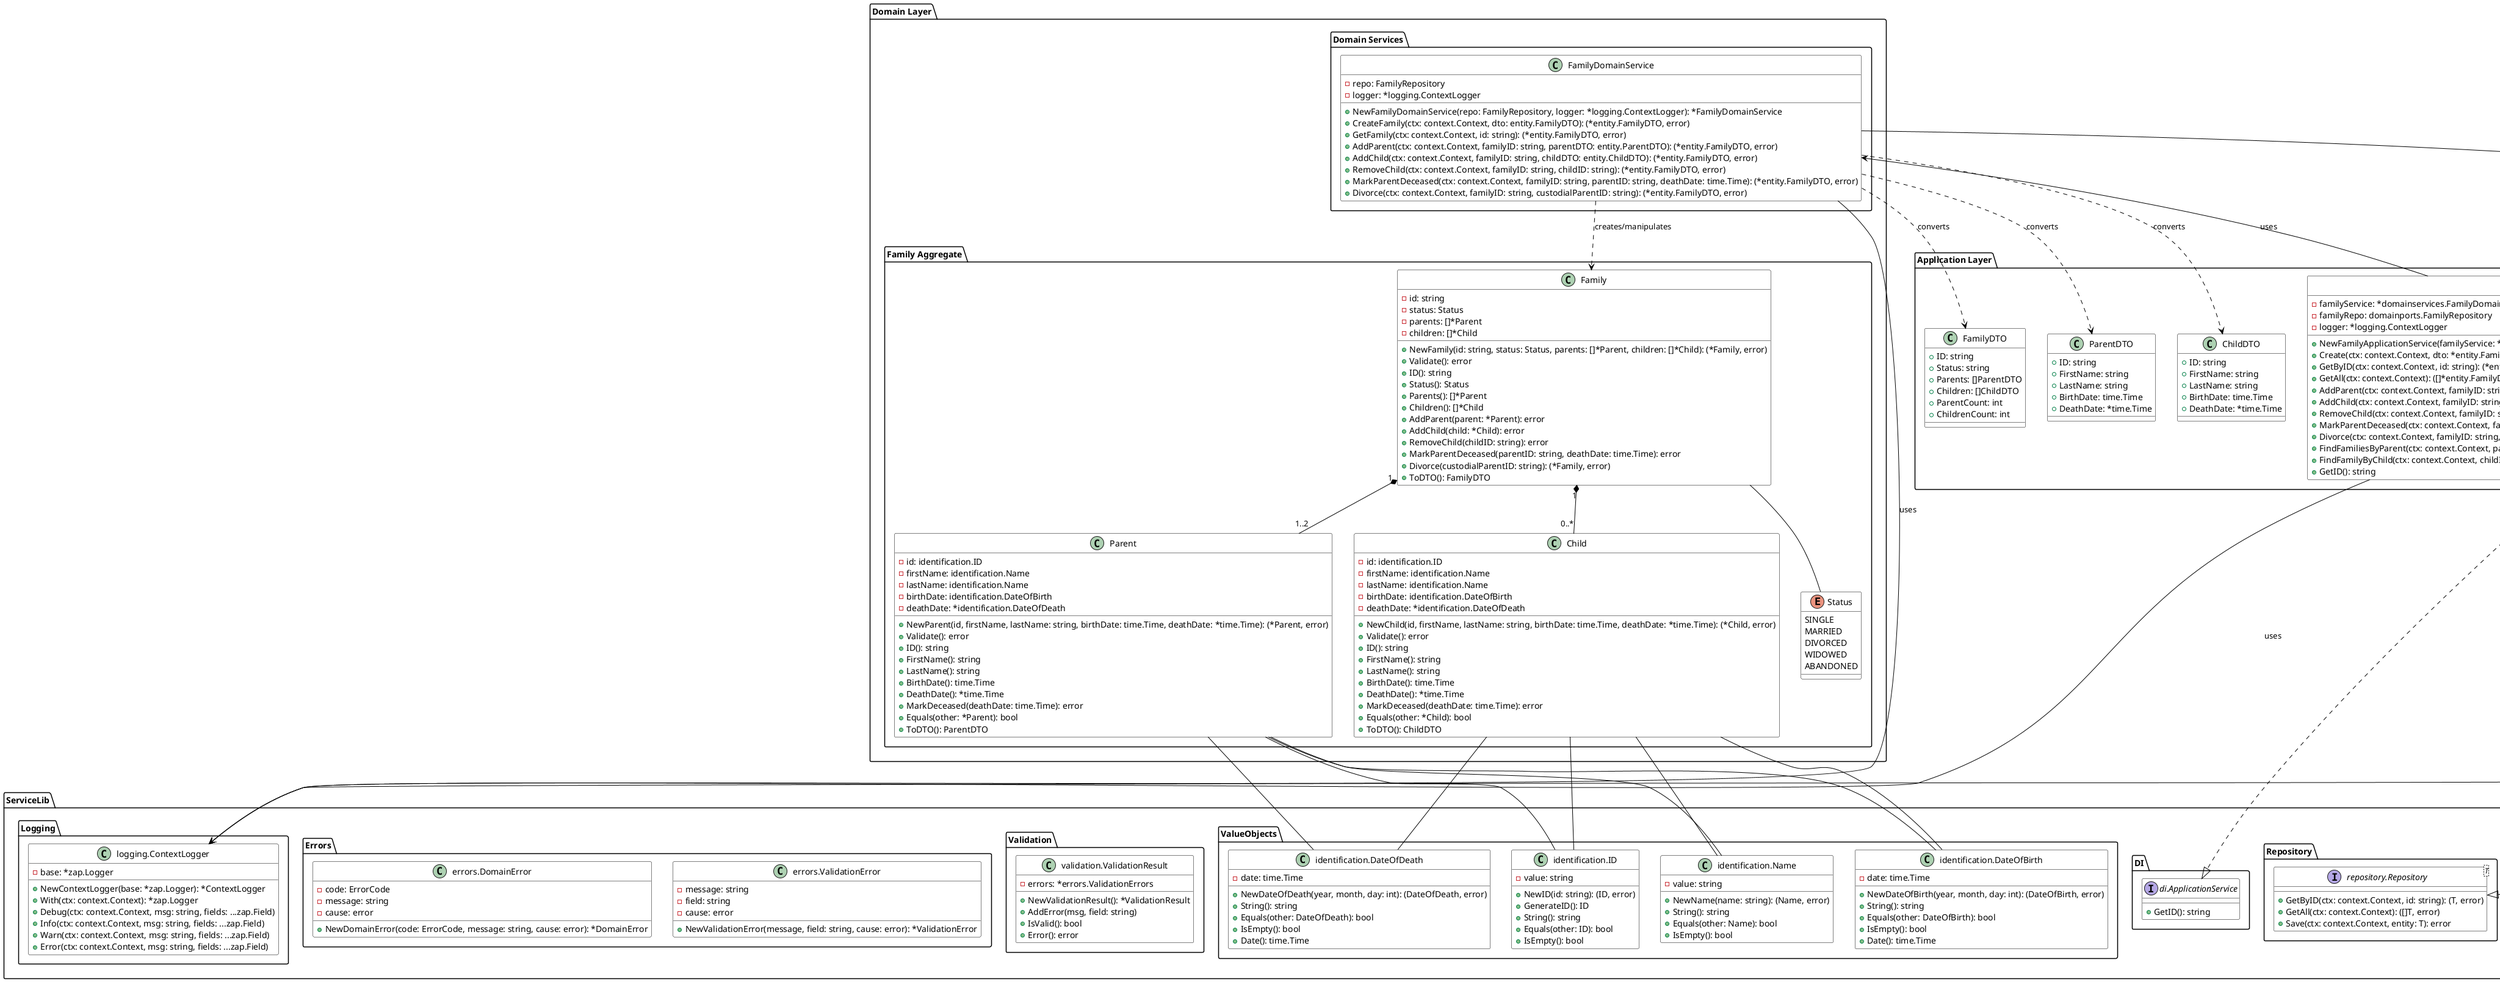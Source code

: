 @startuml SDD Class Diagram

skinparam class {
  BackgroundColor white
  ArrowColor black
  BorderColor black
}

package "ServiceLib" {
  package "ValueObjects" {
    class "identification.ID" as ID {
      -value: string
      +NewID(id: string): (ID, error)
      +GenerateID(): ID
      +String(): string
      +Equals(other: ID): bool
      +IsEmpty(): bool
    }

    class "identification.Name" as Name {
      -value: string
      +NewName(name: string): (Name, error)
      +String(): string
      +Equals(other: Name): bool
      +IsEmpty(): bool
    }

    class "identification.DateOfBirth" as DateOfBirth {
      -date: time.Time
      +NewDateOfBirth(year, month, day: int): (DateOfBirth, error)
      +String(): string
      +Equals(other: DateOfBirth): bool
      +IsEmpty(): bool
      +Date(): time.Time
    }

    class "identification.DateOfDeath" as DateOfDeath {
      -date: time.Time
      +NewDateOfDeath(year, month, day: int): (DateOfDeath, error)
      +String(): string
      +Equals(other: DateOfDeath): bool
      +IsEmpty(): bool
      +Date(): time.Time
    }
  }

  package "Repository" {
    interface "repository.Repository<T>" as ServiceLibRepository {
      +GetByID(ctx: context.Context, id: string): (T, error)
      +GetAll(ctx: context.Context): ([]T, error)
      +Save(ctx: context.Context, entity: T): error
    }
  }

  package "DI" {
    interface "di.ApplicationService" as ServiceLibApplicationService {
      +GetID(): string
    }
  }

  package "Validation" {
    class "validation.ValidationResult" as ValidationResult {
      -errors: *errors.ValidationErrors
      +NewValidationResult(): *ValidationResult
      +AddError(msg, field: string)
      +IsValid(): bool
      +Error(): error
    }
  }

  package "Errors" {
    class "errors.ValidationError" as ValidationError {
      -message: string
      -field: string
      -cause: error
      +NewValidationError(message, field: string, cause: error): *ValidationError
    }

    class "errors.DomainError" as DomainError {
      -code: ErrorCode
      -message: string
      -cause: error
      +NewDomainError(code: ErrorCode, message: string, cause: error): *DomainError
    }
  }

  package "Logging" {
    class "logging.ContextLogger" as ContextLogger {
      -base: *zap.Logger
      +NewContextLogger(base: *zap.Logger): *ContextLogger
      +With(ctx: context.Context): *zap.Logger
      +Debug(ctx: context.Context, msg: string, fields: ...zap.Field)
      +Info(ctx: context.Context, msg: string, fields: ...zap.Field)
      +Warn(ctx: context.Context, msg: string, fields: ...zap.Field)
      +Error(ctx: context.Context, msg: string, fields: ...zap.Field)
    }
  }
}

package "Domain Layer" {
  package "Family Aggregate" {
    class Family {
      -id: string
      -status: Status
      -parents: []*Parent
      -children: []*Child
      +NewFamily(id: string, status: Status, parents: []*Parent, children: []*Child): (*Family, error)
      +Validate(): error
      +ID(): string
      +Status(): Status
      +Parents(): []*Parent
      +Children(): []*Child
      +AddParent(parent: *Parent): error
      +AddChild(child: *Child): error
      +RemoveChild(childID: string): error
      +MarkParentDeceased(parentID: string, deathDate: time.Time): error
      +Divorce(custodialParentID: string): (*Family, error)
      +ToDTO(): FamilyDTO
    }

    class Parent {
      -id: identification.ID
      -firstName: identification.Name
      -lastName: identification.Name
      -birthDate: identification.DateOfBirth
      -deathDate: *identification.DateOfDeath
      +NewParent(id, firstName, lastName: string, birthDate: time.Time, deathDate: *time.Time): (*Parent, error)
      +Validate(): error
      +ID(): string
      +FirstName(): string
      +LastName(): string
      +BirthDate(): time.Time
      +DeathDate(): *time.Time
      +MarkDeceased(deathDate: time.Time): error
      +Equals(other: *Parent): bool
      +ToDTO(): ParentDTO
    }

    class Child {
      -id: identification.ID
      -firstName: identification.Name
      -lastName: identification.Name
      -birthDate: identification.DateOfBirth
      -deathDate: *identification.DateOfDeath
      +NewChild(id, firstName, lastName: string, birthDate: time.Time, deathDate: *time.Time): (*Child, error)
      +Validate(): error
      +ID(): string
      +FirstName(): string
      +LastName(): string
      +BirthDate(): time.Time
      +DeathDate(): *time.Time
      +MarkDeceased(deathDate: time.Time): error
      +Equals(other: *Child): bool
      +ToDTO(): ChildDTO
    }

    enum Status {
      SINGLE
      MARRIED
      DIVORCED
      WIDOWED
      ABANDONED
    }
  }

  package "Domain Services" {
    class FamilyDomainService {
      -repo: FamilyRepository
      -logger: *logging.ContextLogger
      +NewFamilyDomainService(repo: FamilyRepository, logger: *logging.ContextLogger): *FamilyDomainService
      +CreateFamily(ctx: context.Context, dto: entity.FamilyDTO): (*entity.FamilyDTO, error)
      +GetFamily(ctx: context.Context, id: string): (*entity.FamilyDTO, error)
      +AddParent(ctx: context.Context, familyID: string, parentDTO: entity.ParentDTO): (*entity.FamilyDTO, error)
      +AddChild(ctx: context.Context, familyID: string, childDTO: entity.ChildDTO): (*entity.FamilyDTO, error)
      +RemoveChild(ctx: context.Context, familyID: string, childID: string): (*entity.FamilyDTO, error)
      +MarkParentDeceased(ctx: context.Context, familyID: string, parentID: string, deathDate: time.Time): (*entity.FamilyDTO, error)
      +Divorce(ctx: context.Context, familyID: string, custodialParentID: string): (*entity.FamilyDTO, error)
    }
  }
}

package "Application Layer" {
  class FamilyApplicationService {
    -familyService: *domainservices.FamilyDomainService
    -familyRepo: domainports.FamilyRepository
    -logger: *logging.ContextLogger
    +NewFamilyApplicationService(familyService: *domainservices.FamilyDomainService, familyRepo: domainports.FamilyRepository, logger: *logging.ContextLogger): *FamilyApplicationService
    +Create(ctx: context.Context, dto: *entity.FamilyDTO): (*entity.FamilyDTO, error)
    +GetByID(ctx: context.Context, id: string): (*entity.FamilyDTO, error)
    +GetAll(ctx: context.Context): ([]*entity.FamilyDTO, error)
    +AddParent(ctx: context.Context, familyID: string, parentDTO: entity.ParentDTO): (*entity.FamilyDTO, error)
    +AddChild(ctx: context.Context, familyID: string, childDTO: entity.ChildDTO): (*entity.FamilyDTO, error)
    +RemoveChild(ctx: context.Context, familyID: string, childID: string): (*entity.FamilyDTO, error)
    +MarkParentDeceased(ctx: context.Context, familyID: string, parentID: string, deathDate: time.Time): (*entity.FamilyDTO, error)
    +Divorce(ctx: context.Context, familyID: string, custodialParentID: string): (*entity.FamilyDTO, error)
    +FindFamiliesByParent(ctx: context.Context, parentID: string): ([]*entity.FamilyDTO, error)
    +FindFamilyByChild(ctx: context.Context, childID: string): (*entity.FamilyDTO, error)
    +GetID(): string
  }

  class FamilyDTO {
    +ID: string
    +Status: string
    +Parents: []ParentDTO
    +Children: []ChildDTO
    +ParentCount: int
    +ChildrenCount: int
  }

  class ParentDTO {
    +ID: string
    +FirstName: string
    +LastName: string
    +BirthDate: time.Time
    +DeathDate: *time.Time
  }

  class ChildDTO {
    +ID: string
    +FirstName: string
    +LastName: string
    +BirthDate: time.Time
    +DeathDate: *time.Time
  }
}

package "Ports Layer" {
  interface FamilyRepository {
    +repository.Repository<*entity.Family>
    +FindByParentID(ctx: context.Context, parentID: string): ([]*entity.Family, error)
    +FindByChildID(ctx: context.Context, childID: string): (*entity.Family, error)
  }

  interface FamilyApplicationServicePort {
    +di.ApplicationService
    +Create(ctx: context.Context, dto: *entity.FamilyDTO): (*entity.FamilyDTO, error)
    +GetByID(ctx: context.Context, id: string): (*entity.FamilyDTO, error)
    +GetAll(ctx: context.Context): ([]*entity.FamilyDTO, error)
    +AddParent(ctx: context.Context, familyID: string, parentDTO: entity.ParentDTO): (*entity.FamilyDTO, error)
    +AddChild(ctx: context.Context, familyID: string, childDTO: entity.ChildDTO): (*entity.FamilyDTO, error)
    +RemoveChild(ctx: context.Context, familyID: string, childID: string): (*entity.FamilyDTO, error)
    +MarkParentDeceased(ctx: context.Context, familyID: string, parentID: string, deathDate: time.Time): (*entity.FamilyDTO, error)
    +Divorce(ctx: context.Context, familyID: string, custodialParentID: string): (*entity.FamilyDTO, error)
    +FindFamiliesByParent(ctx: context.Context, parentID: string): ([]*entity.FamilyDTO, error)
    +FindFamilyByChild(ctx: context.Context, childID: string): (*entity.FamilyDTO, error)
  }
}

package "Adapters Layer" {
  package "GraphQL Adapter" {
    class Resolver {
      -familySvc: FamilyApplicationServicePort
      -logger: *logging.ContextLogger
      +NewResolver(familySvc: FamilyApplicationServicePort, logger: *logging.ContextLogger): *Resolver
      +CreateFamily(ctx: context.Context, input: FamilyInput): (*Family, error)
      +GetFamily(ctx: context.Context, id: string): (*Family, error)
      +AddParent(ctx: context.Context, familyID: string, input: ParentInput): (*Family, error)
      +AddChild(ctx: context.Context, familyID: string, input: ChildInput): (*Family, error)
      +RemoveChild(ctx: context.Context, familyID: string, childID: string): (*Family, error)
      +MarkParentDeceased(ctx: context.Context, familyID: string, parentID: string, deathDate: string): (*Family, error)
      +Divorce(ctx: context.Context, familyID: string, custodialParentID: string): (*Family, error)
      +FindFamiliesByParent(ctx: context.Context, parentID: string): ([]*Family, error)
      +FindFamilyByChild(ctx: context.Context, childID: string): (*Family, error)
    }
  }

  package "MongoDB Adapter" {
    class MongoFamilyRepository {
      -collection: *mongo.Collection
      +NewMongoFamilyRepository(collection: *mongo.Collection): *MongoFamilyRepository
      +GetByID(ctx: context.Context, id: string): (*entity.Family, error)
      +GetAll(ctx: context.Context): ([]*entity.Family, error)
      +Save(ctx: context.Context, family: *entity.Family): error
      +FindByParentID(ctx: context.Context, parentID: string): ([]*entity.Family, error)
      +FindByChildID(ctx: context.Context, childID: string): (*entity.Family, error)
    }
  }

  package "PostgreSQL Adapter" {
    class PostgresFamilyRepository {
      -DB: *pgxpool.Pool
      -logger: *logging.ContextLogger
      +NewPostgresFamilyRepository(db: *pgxpool.Pool, logger: *logging.ContextLogger): *PostgresFamilyRepository
      +GetByID(ctx: context.Context, id: string): (*entity.Family, error)
      +GetAll(ctx: context.Context): ([]*entity.Family, error)
      +Save(ctx: context.Context, family: *entity.Family): error
      +FindByParentID(ctx: context.Context, parentID: string): ([]*entity.Family, error)
      +FindByChildID(ctx: context.Context, childID: string): (*entity.Family, error)
    }
  }

  package "SQLite Adapter" {
    class SQLiteFamilyRepository {
      -DB: *sql.DB
      -logger: *logging.ContextLogger
      +NewSQLiteFamilyRepository(db: *sql.DB, logger: *logging.ContextLogger): *SQLiteFamilyRepository
      +GetByID(ctx: context.Context, id: string): (*entity.Family, error)
      +GetAll(ctx: context.Context): ([]*entity.Family, error)
      +Save(ctx: context.Context, family: *entity.Family): error
      +FindByParentID(ctx: context.Context, parentID: string): ([]*entity.Family, error)
      +FindByChildID(ctx: context.Context, childID: string): (*entity.Family, error)
    }
  }
}

' Relationships
Family "1" *-- "1..2" Parent
Family "1" *-- "0..*" Child
Family -- Status

Parent -- ID
Parent -- Name
Parent -- DateOfBirth
Parent -- DateOfDeath

Child -- ID
Child -- Name
Child -- DateOfBirth
Child -- DateOfDeath

FamilyDomainService --> FamilyRepository : uses
FamilyDomainService --> ContextLogger : uses

FamilyApplicationService --> FamilyDomainService : uses
FamilyApplicationService --> FamilyRepository : uses
FamilyApplicationService --> ContextLogger : uses
FamilyApplicationService ..|> FamilyApplicationServicePort : implements
FamilyApplicationService ..|> ServiceLibApplicationService : implements

Resolver --> FamilyApplicationServicePort : uses
Resolver --> ContextLogger : uses

MongoFamilyRepository ..|> FamilyRepository : implements
PostgresFamilyRepository ..|> FamilyRepository : implements
SQLiteFamilyRepository ..|> FamilyRepository : implements

FamilyRepository --|> ServiceLibRepository : extends

FamilyDomainService ..> Family : creates/manipulates
FamilyDomainService ..> FamilyDTO : converts
FamilyDomainService ..> ParentDTO : converts
FamilyDomainService ..> ChildDTO : converts
@enduml
